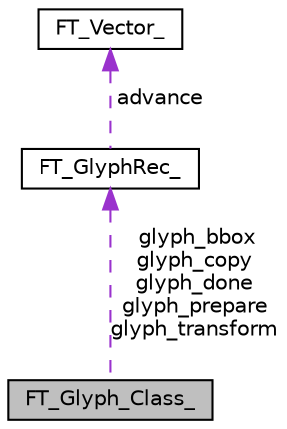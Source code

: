 digraph "FT_Glyph_Class_"
{
 // LATEX_PDF_SIZE
  edge [fontname="Helvetica",fontsize="10",labelfontname="Helvetica",labelfontsize="10"];
  node [fontname="Helvetica",fontsize="10",shape=record];
  Node1 [label="FT_Glyph_Class_",height=0.2,width=0.4,color="black", fillcolor="grey75", style="filled", fontcolor="black",tooltip=" "];
  Node2 -> Node1 [dir="back",color="darkorchid3",fontsize="10",style="dashed",label=" glyph_bbox\nglyph_copy\nglyph_done\nglyph_prepare\nglyph_transform" ];
  Node2 [label="FT_GlyphRec_",height=0.2,width=0.4,color="black", fillcolor="white", style="filled",URL="$d1/dad/structFT__GlyphRec__.html",tooltip=" "];
  Node3 -> Node2 [dir="back",color="darkorchid3",fontsize="10",style="dashed",label=" advance" ];
  Node3 [label="FT_Vector_",height=0.2,width=0.4,color="black", fillcolor="white", style="filled",URL="$da/d23/structFT__Vector__.html",tooltip=" "];
}
